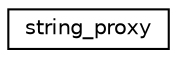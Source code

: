 digraph "Graphical Class Hierarchy"
{
 // LATEX_PDF_SIZE
  edge [fontname="Helvetica",fontsize="10",labelfontname="Helvetica",labelfontsize="10"];
  node [fontname="Helvetica",fontsize="10",shape=record];
  rankdir="LR";
  Node0 [label="string_proxy",height=0.2,width=0.4,color="black", fillcolor="white", style="filled",URL="$classstring__proxy.html",tooltip=" "];
}
